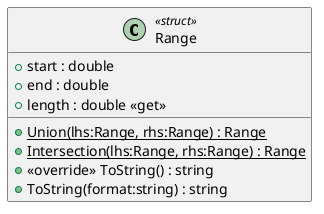 @startuml
class Range <<struct>> {
    + start : double
    + end : double
    + length : double <<get>>
    + {static} Union(lhs:Range, rhs:Range) : Range
    + {static} Intersection(lhs:Range, rhs:Range) : Range
    + <<override>> ToString() : string
    + ToString(format:string) : string
}
@enduml
